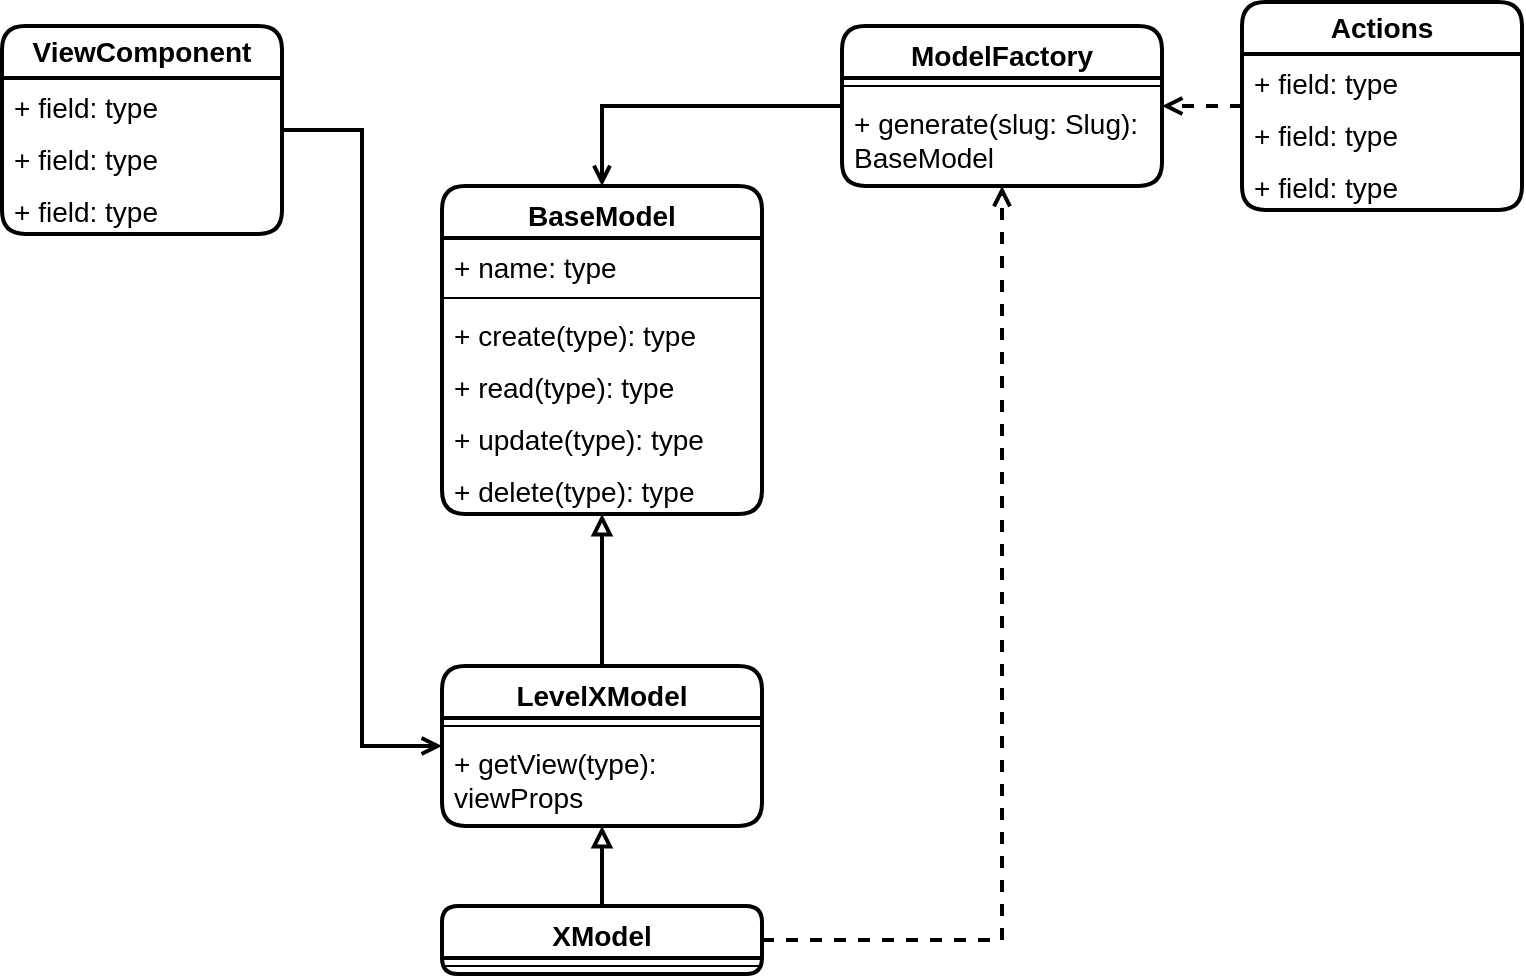 <mxfile version="21.6.8" type="device">
  <diagram name="Page-1" id="opIVWp4-gEHSWNYy1AJb">
    <mxGraphModel dx="1194" dy="765" grid="1" gridSize="10" guides="1" tooltips="1" connect="1" arrows="1" fold="1" page="1" pageScale="1" pageWidth="827" pageHeight="1169" math="0" shadow="0">
      <root>
        <mxCell id="0" />
        <mxCell id="1" parent="0" />
        <mxCell id="AEvITdS31vf8nM3Foq16-5" value="BaseModel" style="swimlane;fontStyle=1;align=center;verticalAlign=top;childLayout=stackLayout;horizontal=1;startSize=26;horizontalStack=0;resizeParent=1;resizeParentMax=0;resizeLast=0;collapsible=1;marginBottom=0;whiteSpace=wrap;html=1;rounded=1;strokeColor=default;strokeWidth=2;fontFamily=Helvetica;fontSize=14;fontColor=default;fillColor=none;" vertex="1" parent="1">
          <mxGeometry x="260" y="160" width="160" height="164" as="geometry" />
        </mxCell>
        <mxCell id="AEvITdS31vf8nM3Foq16-6" value="+ name: type" style="text;strokeColor=none;fillColor=none;align=left;verticalAlign=top;spacingLeft=4;spacingRight=4;overflow=hidden;rotatable=0;points=[[0,0.5],[1,0.5]];portConstraint=eastwest;whiteSpace=wrap;html=1;fontSize=14;fontFamily=Helvetica;fontColor=default;" vertex="1" parent="AEvITdS31vf8nM3Foq16-5">
          <mxGeometry y="26" width="160" height="26" as="geometry" />
        </mxCell>
        <mxCell id="AEvITdS31vf8nM3Foq16-7" value="" style="line;strokeWidth=1;fillColor=none;align=left;verticalAlign=middle;spacingTop=-1;spacingLeft=3;spacingRight=3;rotatable=0;labelPosition=right;points=[];portConstraint=eastwest;strokeColor=inherit;rounded=1;fontFamily=Helvetica;fontSize=14;fontColor=default;startSize=26;html=1;" vertex="1" parent="AEvITdS31vf8nM3Foq16-5">
          <mxGeometry y="52" width="160" height="8" as="geometry" />
        </mxCell>
        <mxCell id="AEvITdS31vf8nM3Foq16-8" value="+ create(type): type" style="text;strokeColor=none;fillColor=none;align=left;verticalAlign=top;spacingLeft=4;spacingRight=4;overflow=hidden;rotatable=0;points=[[0,0.5],[1,0.5]];portConstraint=eastwest;whiteSpace=wrap;html=1;fontSize=14;fontFamily=Helvetica;fontColor=default;" vertex="1" parent="AEvITdS31vf8nM3Foq16-5">
          <mxGeometry y="60" width="160" height="26" as="geometry" />
        </mxCell>
        <mxCell id="AEvITdS31vf8nM3Foq16-9" value="+ read(type): type" style="text;strokeColor=none;fillColor=none;align=left;verticalAlign=top;spacingLeft=4;spacingRight=4;overflow=hidden;rotatable=0;points=[[0,0.5],[1,0.5]];portConstraint=eastwest;whiteSpace=wrap;html=1;fontSize=14;fontFamily=Helvetica;fontColor=default;" vertex="1" parent="AEvITdS31vf8nM3Foq16-5">
          <mxGeometry y="86" width="160" height="26" as="geometry" />
        </mxCell>
        <mxCell id="AEvITdS31vf8nM3Foq16-10" value="+ update(type): type" style="text;strokeColor=none;fillColor=none;align=left;verticalAlign=top;spacingLeft=4;spacingRight=4;overflow=hidden;rotatable=0;points=[[0,0.5],[1,0.5]];portConstraint=eastwest;whiteSpace=wrap;html=1;fontSize=14;fontFamily=Helvetica;fontColor=default;" vertex="1" parent="AEvITdS31vf8nM3Foq16-5">
          <mxGeometry y="112" width="160" height="26" as="geometry" />
        </mxCell>
        <mxCell id="AEvITdS31vf8nM3Foq16-11" value="+ delete(type): type" style="text;strokeColor=none;fillColor=none;align=left;verticalAlign=top;spacingLeft=4;spacingRight=4;overflow=hidden;rotatable=0;points=[[0,0.5],[1,0.5]];portConstraint=eastwest;whiteSpace=wrap;html=1;fontSize=14;fontFamily=Helvetica;fontColor=default;" vertex="1" parent="AEvITdS31vf8nM3Foq16-5">
          <mxGeometry y="138" width="160" height="26" as="geometry" />
        </mxCell>
        <mxCell id="AEvITdS31vf8nM3Foq16-19" style="edgeStyle=orthogonalEdgeStyle;rounded=0;orthogonalLoop=1;jettySize=auto;html=1;fontFamily=Helvetica;fontSize=14;fontColor=default;startSize=26;strokeWidth=2;endArrow=block;endFill=0;" edge="1" parent="1" source="AEvITdS31vf8nM3Foq16-12" target="AEvITdS31vf8nM3Foq16-5">
          <mxGeometry relative="1" as="geometry" />
        </mxCell>
        <mxCell id="AEvITdS31vf8nM3Foq16-12" value="LevelXModel" style="swimlane;fontStyle=1;align=center;verticalAlign=top;childLayout=stackLayout;horizontal=1;startSize=26;horizontalStack=0;resizeParent=1;resizeParentMax=0;resizeLast=0;collapsible=1;marginBottom=0;whiteSpace=wrap;html=1;rounded=1;strokeColor=default;strokeWidth=2;fontFamily=Helvetica;fontSize=14;fontColor=default;fillColor=none;" vertex="1" parent="1">
          <mxGeometry x="260" y="400" width="160" height="80" as="geometry" />
        </mxCell>
        <mxCell id="AEvITdS31vf8nM3Foq16-14" value="" style="line;strokeWidth=1;fillColor=none;align=left;verticalAlign=middle;spacingTop=-1;spacingLeft=3;spacingRight=3;rotatable=0;labelPosition=right;points=[];portConstraint=eastwest;strokeColor=inherit;rounded=1;fontFamily=Helvetica;fontSize=14;fontColor=default;startSize=26;html=1;" vertex="1" parent="AEvITdS31vf8nM3Foq16-12">
          <mxGeometry y="26" width="160" height="8" as="geometry" />
        </mxCell>
        <mxCell id="AEvITdS31vf8nM3Foq16-15" value="+ getView(type): viewProps" style="text;strokeColor=none;fillColor=none;align=left;verticalAlign=top;spacingLeft=4;spacingRight=4;overflow=hidden;rotatable=0;points=[[0,0.5],[1,0.5]];portConstraint=eastwest;whiteSpace=wrap;html=1;fontSize=14;fontFamily=Helvetica;fontColor=default;" vertex="1" parent="AEvITdS31vf8nM3Foq16-12">
          <mxGeometry y="34" width="160" height="46" as="geometry" />
        </mxCell>
        <mxCell id="AEvITdS31vf8nM3Foq16-27" style="edgeStyle=orthogonalEdgeStyle;rounded=0;orthogonalLoop=1;jettySize=auto;html=1;fontFamily=Helvetica;fontSize=14;fontColor=default;startSize=26;strokeWidth=2;endArrow=block;endFill=0;" edge="1" parent="1" source="AEvITdS31vf8nM3Foq16-20" target="AEvITdS31vf8nM3Foq16-12">
          <mxGeometry relative="1" as="geometry" />
        </mxCell>
        <mxCell id="AEvITdS31vf8nM3Foq16-41" style="edgeStyle=orthogonalEdgeStyle;shape=connector;rounded=0;orthogonalLoop=1;jettySize=auto;html=1;labelBackgroundColor=default;strokeColor=default;strokeWidth=2;fontFamily=Helvetica;fontSize=14;fontColor=default;endArrow=open;startSize=26;dashed=1;endFill=0;" edge="1" parent="1" source="AEvITdS31vf8nM3Foq16-20" target="AEvITdS31vf8nM3Foq16-36">
          <mxGeometry relative="1" as="geometry" />
        </mxCell>
        <mxCell id="AEvITdS31vf8nM3Foq16-20" value="XModel" style="swimlane;fontStyle=1;align=center;verticalAlign=top;childLayout=stackLayout;horizontal=1;startSize=26;horizontalStack=0;resizeParent=1;resizeParentMax=0;resizeLast=0;collapsible=1;marginBottom=0;whiteSpace=wrap;html=1;rounded=1;strokeColor=default;strokeWidth=2;fontFamily=Helvetica;fontSize=14;fontColor=default;fillColor=none;" vertex="1" parent="1">
          <mxGeometry x="260" y="520" width="160" height="34" as="geometry" />
        </mxCell>
        <mxCell id="AEvITdS31vf8nM3Foq16-22" value="" style="line;strokeWidth=1;fillColor=none;align=left;verticalAlign=middle;spacingTop=-1;spacingLeft=3;spacingRight=3;rotatable=0;labelPosition=right;points=[];portConstraint=eastwest;strokeColor=inherit;rounded=1;fontFamily=Helvetica;fontSize=14;fontColor=default;startSize=26;html=1;" vertex="1" parent="AEvITdS31vf8nM3Foq16-20">
          <mxGeometry y="26" width="160" height="8" as="geometry" />
        </mxCell>
        <mxCell id="AEvITdS31vf8nM3Foq16-42" style="edgeStyle=orthogonalEdgeStyle;shape=connector;rounded=0;orthogonalLoop=1;jettySize=auto;html=1;labelBackgroundColor=default;strokeColor=default;strokeWidth=2;fontFamily=Helvetica;fontSize=14;fontColor=default;endArrow=open;startSize=26;dashed=1;endFill=0;" edge="1" parent="1" source="AEvITdS31vf8nM3Foq16-28" target="AEvITdS31vf8nM3Foq16-36">
          <mxGeometry relative="1" as="geometry" />
        </mxCell>
        <mxCell id="AEvITdS31vf8nM3Foq16-28" value="Actions" style="swimlane;fontStyle=1;childLayout=stackLayout;horizontal=1;startSize=26;fillColor=none;horizontalStack=0;resizeParent=1;resizeParentMax=0;resizeLast=0;collapsible=1;marginBottom=0;whiteSpace=wrap;html=1;rounded=1;strokeColor=default;strokeWidth=2;fontFamily=Helvetica;fontSize=14;fontColor=default;" vertex="1" parent="1">
          <mxGeometry x="660" y="68" width="140" height="104" as="geometry" />
        </mxCell>
        <mxCell id="AEvITdS31vf8nM3Foq16-29" value="+ field: type" style="text;strokeColor=none;fillColor=none;align=left;verticalAlign=top;spacingLeft=4;spacingRight=4;overflow=hidden;rotatable=0;points=[[0,0.5],[1,0.5]];portConstraint=eastwest;whiteSpace=wrap;html=1;fontSize=14;fontFamily=Helvetica;fontColor=default;" vertex="1" parent="AEvITdS31vf8nM3Foq16-28">
          <mxGeometry y="26" width="140" height="26" as="geometry" />
        </mxCell>
        <mxCell id="AEvITdS31vf8nM3Foq16-30" value="+ field: type" style="text;strokeColor=none;fillColor=none;align=left;verticalAlign=top;spacingLeft=4;spacingRight=4;overflow=hidden;rotatable=0;points=[[0,0.5],[1,0.5]];portConstraint=eastwest;whiteSpace=wrap;html=1;fontSize=14;fontFamily=Helvetica;fontColor=default;" vertex="1" parent="AEvITdS31vf8nM3Foq16-28">
          <mxGeometry y="52" width="140" height="26" as="geometry" />
        </mxCell>
        <mxCell id="AEvITdS31vf8nM3Foq16-31" value="+ field: type" style="text;strokeColor=none;fillColor=none;align=left;verticalAlign=top;spacingLeft=4;spacingRight=4;overflow=hidden;rotatable=0;points=[[0,0.5],[1,0.5]];portConstraint=eastwest;whiteSpace=wrap;html=1;fontSize=14;fontFamily=Helvetica;fontColor=default;" vertex="1" parent="AEvITdS31vf8nM3Foq16-28">
          <mxGeometry y="78" width="140" height="26" as="geometry" />
        </mxCell>
        <mxCell id="AEvITdS31vf8nM3Foq16-40" style="edgeStyle=orthogonalEdgeStyle;shape=connector;rounded=0;orthogonalLoop=1;jettySize=auto;html=1;entryX=0.5;entryY=0;entryDx=0;entryDy=0;labelBackgroundColor=default;strokeColor=default;strokeWidth=2;fontFamily=Helvetica;fontSize=14;fontColor=default;endArrow=open;startSize=26;endFill=0;" edge="1" parent="1" source="AEvITdS31vf8nM3Foq16-36" target="AEvITdS31vf8nM3Foq16-5">
          <mxGeometry relative="1" as="geometry" />
        </mxCell>
        <mxCell id="AEvITdS31vf8nM3Foq16-36" value="ModelFactory" style="swimlane;fontStyle=1;align=center;verticalAlign=top;childLayout=stackLayout;horizontal=1;startSize=26;horizontalStack=0;resizeParent=1;resizeParentMax=0;resizeLast=0;collapsible=1;marginBottom=0;whiteSpace=wrap;html=1;rounded=1;strokeColor=default;strokeWidth=2;fontFamily=Helvetica;fontSize=14;fontColor=default;fillColor=none;" vertex="1" parent="1">
          <mxGeometry x="460" y="80" width="160" height="80" as="geometry" />
        </mxCell>
        <mxCell id="AEvITdS31vf8nM3Foq16-38" value="" style="line;strokeWidth=1;fillColor=none;align=left;verticalAlign=middle;spacingTop=-1;spacingLeft=3;spacingRight=3;rotatable=0;labelPosition=right;points=[];portConstraint=eastwest;strokeColor=inherit;rounded=1;fontFamily=Helvetica;fontSize=14;fontColor=default;startSize=26;html=1;" vertex="1" parent="AEvITdS31vf8nM3Foq16-36">
          <mxGeometry y="26" width="160" height="8" as="geometry" />
        </mxCell>
        <mxCell id="AEvITdS31vf8nM3Foq16-39" value="+ generate(slug: Slug): BaseModel" style="text;strokeColor=none;fillColor=none;align=left;verticalAlign=top;spacingLeft=4;spacingRight=4;overflow=hidden;rotatable=0;points=[[0,0.5],[1,0.5]];portConstraint=eastwest;whiteSpace=wrap;html=1;fontSize=14;fontFamily=Helvetica;fontColor=default;" vertex="1" parent="AEvITdS31vf8nM3Foq16-36">
          <mxGeometry y="34" width="160" height="46" as="geometry" />
        </mxCell>
        <mxCell id="AEvITdS31vf8nM3Foq16-54" style="edgeStyle=orthogonalEdgeStyle;shape=connector;rounded=0;orthogonalLoop=1;jettySize=auto;html=1;entryX=0;entryY=0.5;entryDx=0;entryDy=0;labelBackgroundColor=default;strokeColor=default;strokeWidth=2;fontFamily=Helvetica;fontSize=14;fontColor=default;endArrow=open;startSize=26;endFill=0;" edge="1" parent="1" source="AEvITdS31vf8nM3Foq16-43" target="AEvITdS31vf8nM3Foq16-12">
          <mxGeometry relative="1" as="geometry" />
        </mxCell>
        <mxCell id="AEvITdS31vf8nM3Foq16-43" value="ViewComponent" style="swimlane;fontStyle=1;childLayout=stackLayout;horizontal=1;startSize=26;fillColor=none;horizontalStack=0;resizeParent=1;resizeParentMax=0;resizeLast=0;collapsible=1;marginBottom=0;whiteSpace=wrap;html=1;rounded=1;strokeColor=default;strokeWidth=2;fontFamily=Helvetica;fontSize=14;fontColor=default;" vertex="1" parent="1">
          <mxGeometry x="40" y="80" width="140" height="104" as="geometry" />
        </mxCell>
        <mxCell id="AEvITdS31vf8nM3Foq16-44" value="+ field: type" style="text;strokeColor=none;fillColor=none;align=left;verticalAlign=top;spacingLeft=4;spacingRight=4;overflow=hidden;rotatable=0;points=[[0,0.5],[1,0.5]];portConstraint=eastwest;whiteSpace=wrap;html=1;fontSize=14;fontFamily=Helvetica;fontColor=default;" vertex="1" parent="AEvITdS31vf8nM3Foq16-43">
          <mxGeometry y="26" width="140" height="26" as="geometry" />
        </mxCell>
        <mxCell id="AEvITdS31vf8nM3Foq16-45" value="+ field: type" style="text;strokeColor=none;fillColor=none;align=left;verticalAlign=top;spacingLeft=4;spacingRight=4;overflow=hidden;rotatable=0;points=[[0,0.5],[1,0.5]];portConstraint=eastwest;whiteSpace=wrap;html=1;fontSize=14;fontFamily=Helvetica;fontColor=default;" vertex="1" parent="AEvITdS31vf8nM3Foq16-43">
          <mxGeometry y="52" width="140" height="26" as="geometry" />
        </mxCell>
        <mxCell id="AEvITdS31vf8nM3Foq16-46" value="+ field: type" style="text;strokeColor=none;fillColor=none;align=left;verticalAlign=top;spacingLeft=4;spacingRight=4;overflow=hidden;rotatable=0;points=[[0,0.5],[1,0.5]];portConstraint=eastwest;whiteSpace=wrap;html=1;fontSize=14;fontFamily=Helvetica;fontColor=default;" vertex="1" parent="AEvITdS31vf8nM3Foq16-43">
          <mxGeometry y="78" width="140" height="26" as="geometry" />
        </mxCell>
      </root>
    </mxGraphModel>
  </diagram>
</mxfile>
